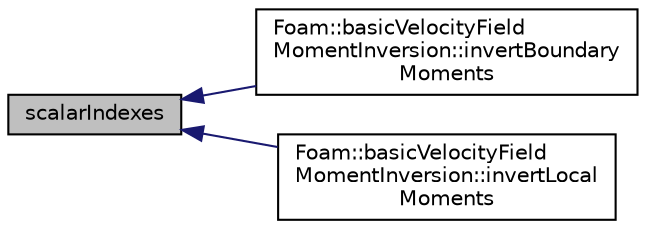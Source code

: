 digraph "scalarIndexes"
{
  bgcolor="transparent";
  edge [fontname="Helvetica",fontsize="10",labelfontname="Helvetica",labelfontsize="10"];
  node [fontname="Helvetica",fontsize="10",shape=record];
  rankdir="LR";
  Node33 [label="scalarIndexes",height=0.2,width=0.4,color="black", fillcolor="grey75", style="filled", fontcolor="black"];
  Node33 -> Node34 [dir="back",color="midnightblue",fontsize="10",style="solid",fontname="Helvetica"];
  Node34 [label="Foam::basicVelocityField\lMomentInversion::invertBoundary\lMoments",height=0.2,width=0.4,color="black",URL="$a01880.html#a5fa7f7ae82b0ffa37ab81e5c97aee5ee",tooltip="Invert moments on boundaries. "];
  Node33 -> Node35 [dir="back",color="midnightblue",fontsize="10",style="solid",fontname="Helvetica"];
  Node35 [label="Foam::basicVelocityField\lMomentInversion::invertLocal\lMoments",height=0.2,width=0.4,color="black",URL="$a01880.html#a5a67470b8855db049035f297fbeb51aa",tooltip="Invert moments in a single cell. "];
}
